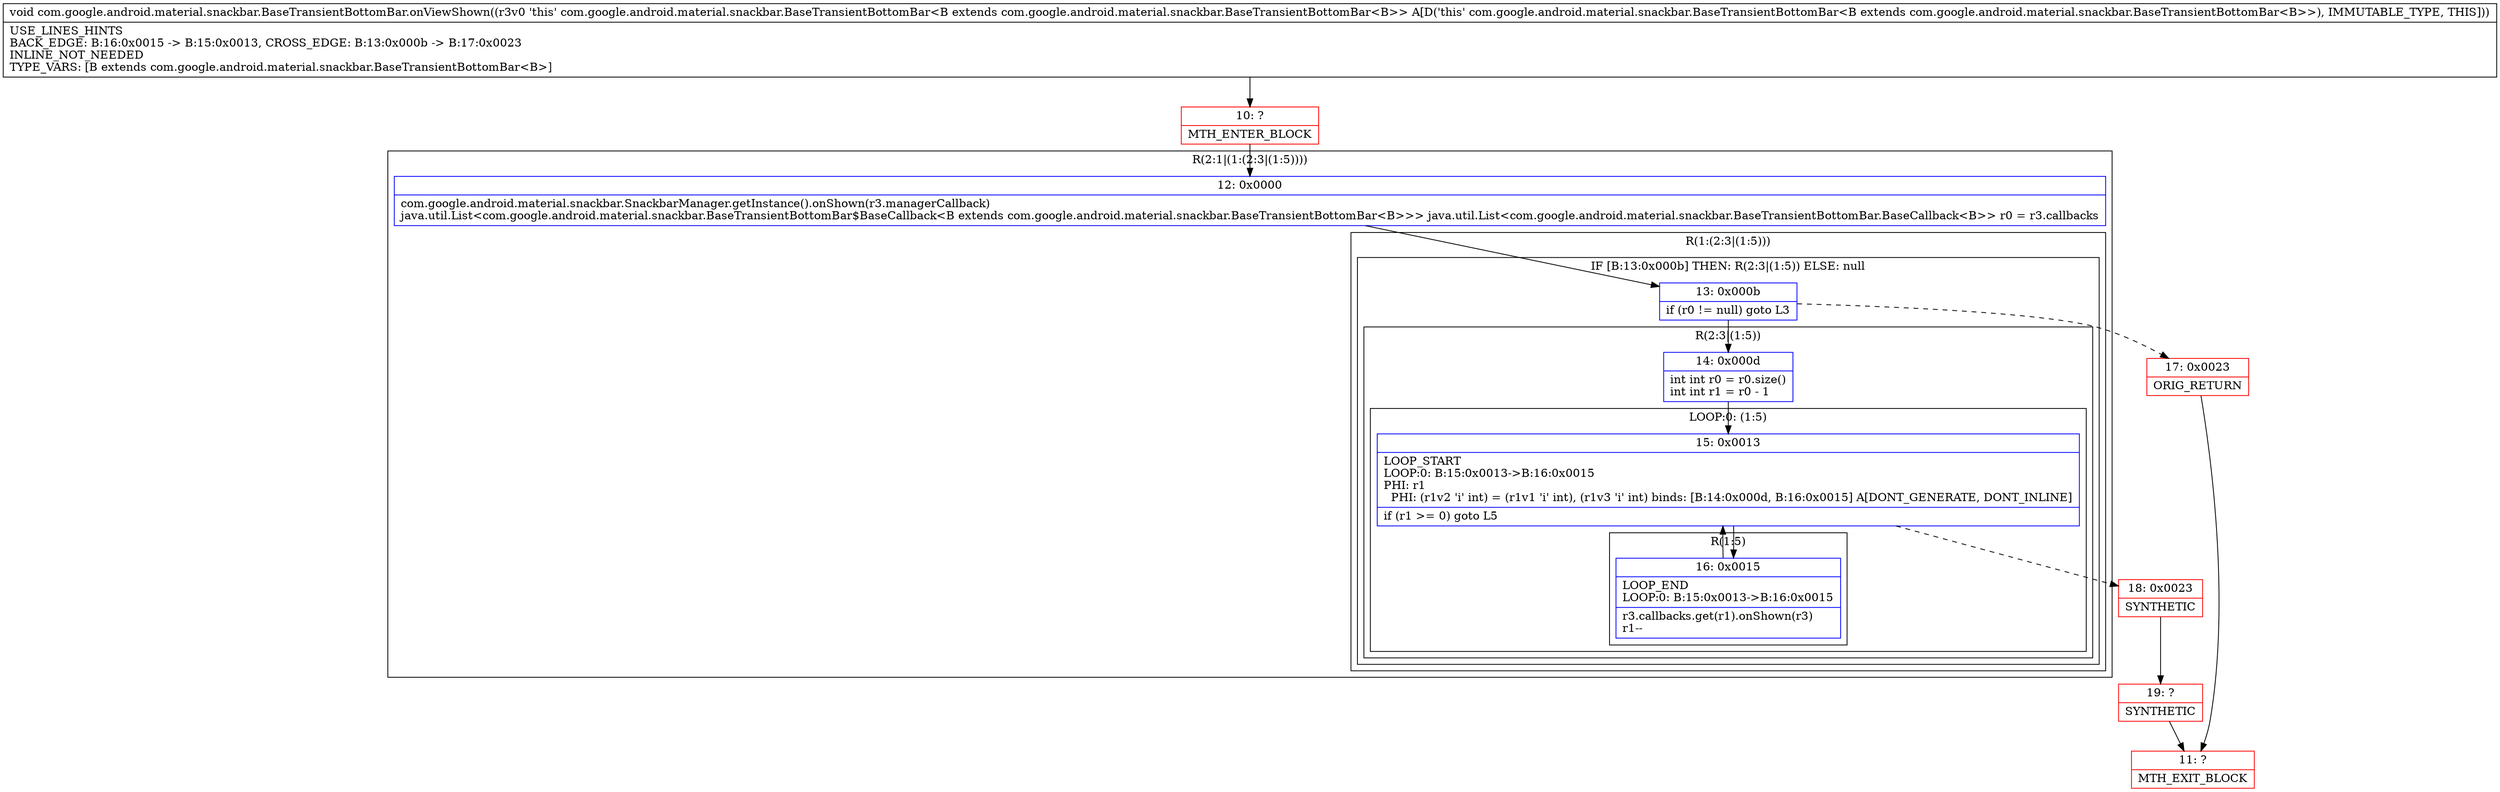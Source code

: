 digraph "CFG forcom.google.android.material.snackbar.BaseTransientBottomBar.onViewShown()V" {
subgraph cluster_Region_561265232 {
label = "R(2:1|(1:(2:3|(1:5))))";
node [shape=record,color=blue];
Node_12 [shape=record,label="{12\:\ 0x0000|com.google.android.material.snackbar.SnackbarManager.getInstance().onShown(r3.managerCallback)\ljava.util.List\<com.google.android.material.snackbar.BaseTransientBottomBar$BaseCallback\<B extends com.google.android.material.snackbar.BaseTransientBottomBar\<B\>\>\> java.util.List\<com.google.android.material.snackbar.BaseTransientBottomBar.BaseCallback\<B\>\> r0 = r3.callbacks\l}"];
subgraph cluster_Region_382139671 {
label = "R(1:(2:3|(1:5)))";
node [shape=record,color=blue];
subgraph cluster_IfRegion_2081427014 {
label = "IF [B:13:0x000b] THEN: R(2:3|(1:5)) ELSE: null";
node [shape=record,color=blue];
Node_13 [shape=record,label="{13\:\ 0x000b|if (r0 != null) goto L3\l}"];
subgraph cluster_Region_1233254695 {
label = "R(2:3|(1:5))";
node [shape=record,color=blue];
Node_14 [shape=record,label="{14\:\ 0x000d|int int r0 = r0.size()\lint int r1 = r0 \- 1\l}"];
subgraph cluster_LoopRegion_242588923 {
label = "LOOP:0: (1:5)";
node [shape=record,color=blue];
Node_15 [shape=record,label="{15\:\ 0x0013|LOOP_START\lLOOP:0: B:15:0x0013\-\>B:16:0x0015\lPHI: r1 \l  PHI: (r1v2 'i' int) = (r1v1 'i' int), (r1v3 'i' int) binds: [B:14:0x000d, B:16:0x0015] A[DONT_GENERATE, DONT_INLINE]\l|if (r1 \>= 0) goto L5\l}"];
subgraph cluster_Region_248742367 {
label = "R(1:5)";
node [shape=record,color=blue];
Node_16 [shape=record,label="{16\:\ 0x0015|LOOP_END\lLOOP:0: B:15:0x0013\-\>B:16:0x0015\l|r3.callbacks.get(r1).onShown(r3)\lr1\-\-\l}"];
}
}
}
}
}
}
Node_10 [shape=record,color=red,label="{10\:\ ?|MTH_ENTER_BLOCK\l}"];
Node_18 [shape=record,color=red,label="{18\:\ 0x0023|SYNTHETIC\l}"];
Node_19 [shape=record,color=red,label="{19\:\ ?|SYNTHETIC\l}"];
Node_11 [shape=record,color=red,label="{11\:\ ?|MTH_EXIT_BLOCK\l}"];
Node_17 [shape=record,color=red,label="{17\:\ 0x0023|ORIG_RETURN\l}"];
MethodNode[shape=record,label="{void com.google.android.material.snackbar.BaseTransientBottomBar.onViewShown((r3v0 'this' com.google.android.material.snackbar.BaseTransientBottomBar\<B extends com.google.android.material.snackbar.BaseTransientBottomBar\<B\>\> A[D('this' com.google.android.material.snackbar.BaseTransientBottomBar\<B extends com.google.android.material.snackbar.BaseTransientBottomBar\<B\>\>), IMMUTABLE_TYPE, THIS]))  | USE_LINES_HINTS\lBACK_EDGE: B:16:0x0015 \-\> B:15:0x0013, CROSS_EDGE: B:13:0x000b \-\> B:17:0x0023\lINLINE_NOT_NEEDED\lTYPE_VARS: [B extends com.google.android.material.snackbar.BaseTransientBottomBar\<B\>]\l}"];
MethodNode -> Node_10;Node_12 -> Node_13;
Node_13 -> Node_14;
Node_13 -> Node_17[style=dashed];
Node_14 -> Node_15;
Node_15 -> Node_16;
Node_15 -> Node_18[style=dashed];
Node_16 -> Node_15;
Node_10 -> Node_12;
Node_18 -> Node_19;
Node_19 -> Node_11;
Node_17 -> Node_11;
}

